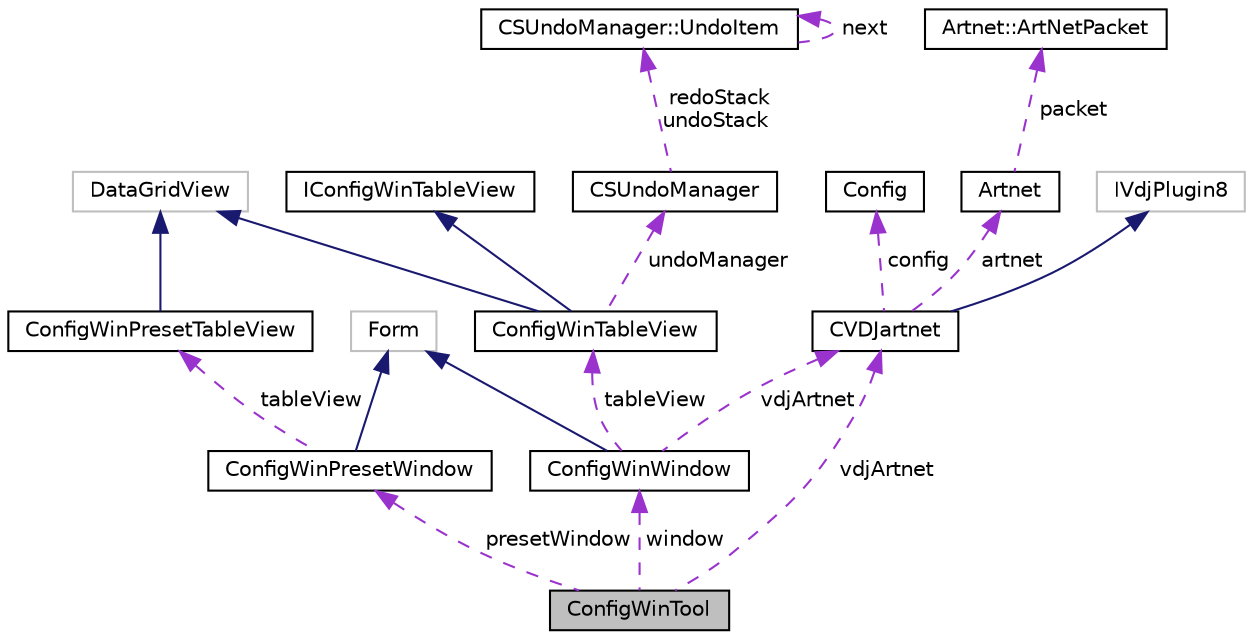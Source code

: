digraph "ConfigWinTool"
{
  edge [fontname="Helvetica",fontsize="10",labelfontname="Helvetica",labelfontsize="10"];
  node [fontname="Helvetica",fontsize="10",shape=record];
  Node1 [label="ConfigWinTool",height=0.2,width=0.4,color="black", fillcolor="grey75", style="filled", fontcolor="black"];
  Node2 -> Node1 [dir="back",color="darkorchid3",fontsize="10",style="dashed",label=" window" ,fontname="Helvetica"];
  Node2 [label="ConfigWinWindow",height=0.2,width=0.4,color="black", fillcolor="white", style="filled",URL="$classConfigWinWindow.html",tooltip="A window containing a list of commands. "];
  Node3 -> Node2 [dir="back",color="midnightblue",fontsize="10",style="solid",fontname="Helvetica"];
  Node3 [label="Form",height=0.2,width=0.4,color="grey75", fillcolor="white", style="filled"];
  Node4 -> Node2 [dir="back",color="darkorchid3",fontsize="10",style="dashed",label=" tableView" ,fontname="Helvetica"];
  Node4 [label="ConfigWinTableView",height=0.2,width=0.4,color="black", fillcolor="white", style="filled",URL="$classConfigWinTableView.html",tooltip="A list of commands. "];
  Node5 -> Node4 [dir="back",color="midnightblue",fontsize="10",style="solid",fontname="Helvetica"];
  Node5 [label="DataGridView",height=0.2,width=0.4,color="grey75", fillcolor="white", style="filled"];
  Node6 -> Node4 [dir="back",color="midnightblue",fontsize="10",style="solid",fontname="Helvetica"];
  Node6 [label="IConfigWinTableView",height=0.2,width=0.4,color="black", fillcolor="white", style="filled",URL="$structIConfigWinTableView.html"];
  Node7 -> Node4 [dir="back",color="darkorchid3",fontsize="10",style="dashed",label=" undoManager" ,fontname="Helvetica"];
  Node7 [label="CSUndoManager",height=0.2,width=0.4,color="black", fillcolor="white", style="filled",URL="$classCSUndoManager.html",tooltip="An undo manager. "];
  Node8 -> Node7 [dir="back",color="darkorchid3",fontsize="10",style="dashed",label=" redoStack\nundoStack" ,fontname="Helvetica"];
  Node8 [label="CSUndoManager::UndoItem",height=0.2,width=0.4,color="black", fillcolor="white", style="filled",URL="$classCSUndoManager_1_1UndoItem.html",tooltip="An event that can be undone. "];
  Node8 -> Node8 [dir="back",color="darkorchid3",fontsize="10",style="dashed",label=" next" ,fontname="Helvetica"];
  Node9 -> Node2 [dir="back",color="darkorchid3",fontsize="10",style="dashed",label=" vdjArtnet" ,fontname="Helvetica"];
  Node9 [label="CVDJartnet",height=0.2,width=0.4,color="black", fillcolor="white", style="filled",URL="$classCVDJartnet.html",tooltip="A singleton class representing the plugin. "];
  Node10 -> Node9 [dir="back",color="midnightblue",fontsize="10",style="solid",fontname="Helvetica"];
  Node10 [label="IVdjPlugin8",height=0.2,width=0.4,color="grey75", fillcolor="white", style="filled"];
  Node11 -> Node9 [dir="back",color="darkorchid3",fontsize="10",style="dashed",label=" config" ,fontname="Helvetica"];
  Node11 [label="Config",height=0.2,width=0.4,color="black", fillcolor="white", style="filled",URL="$classConfig.html",tooltip="A config parser and writer. "];
  Node12 -> Node9 [dir="back",color="darkorchid3",fontsize="10",style="dashed",label=" artnet" ,fontname="Helvetica"];
  Node12 [label="Artnet",height=0.2,width=0.4,color="black", fillcolor="white", style="filled",URL="$classArtnet.html",tooltip="A class to send Art-Net data. "];
  Node13 -> Node12 [dir="back",color="darkorchid3",fontsize="10",style="dashed",label=" packet" ,fontname="Helvetica"];
  Node13 [label="Artnet::ArtNetPacket",height=0.2,width=0.4,color="black", fillcolor="white", style="filled",URL="$structArtnet_1_1ArtNetPacket.html",tooltip="An Art-Net packet. "];
  Node14 -> Node1 [dir="back",color="darkorchid3",fontsize="10",style="dashed",label=" presetWindow" ,fontname="Helvetica"];
  Node14 [label="ConfigWinPresetWindow",height=0.2,width=0.4,color="black", fillcolor="white", style="filled",URL="$classConfigWinPresetWindow.html",tooltip="A window containing a list of presets. "];
  Node3 -> Node14 [dir="back",color="midnightblue",fontsize="10",style="solid",fontname="Helvetica"];
  Node15 -> Node14 [dir="back",color="darkorchid3",fontsize="10",style="dashed",label=" tableView" ,fontname="Helvetica"];
  Node15 [label="ConfigWinPresetTableView",height=0.2,width=0.4,color="black", fillcolor="white", style="filled",URL="$classConfigWinPresetTableView.html",tooltip="A list of presets. "];
  Node5 -> Node15 [dir="back",color="midnightblue",fontsize="10",style="solid",fontname="Helvetica"];
  Node9 -> Node1 [dir="back",color="darkorchid3",fontsize="10",style="dashed",label=" vdjArtnet" ,fontname="Helvetica"];
}
